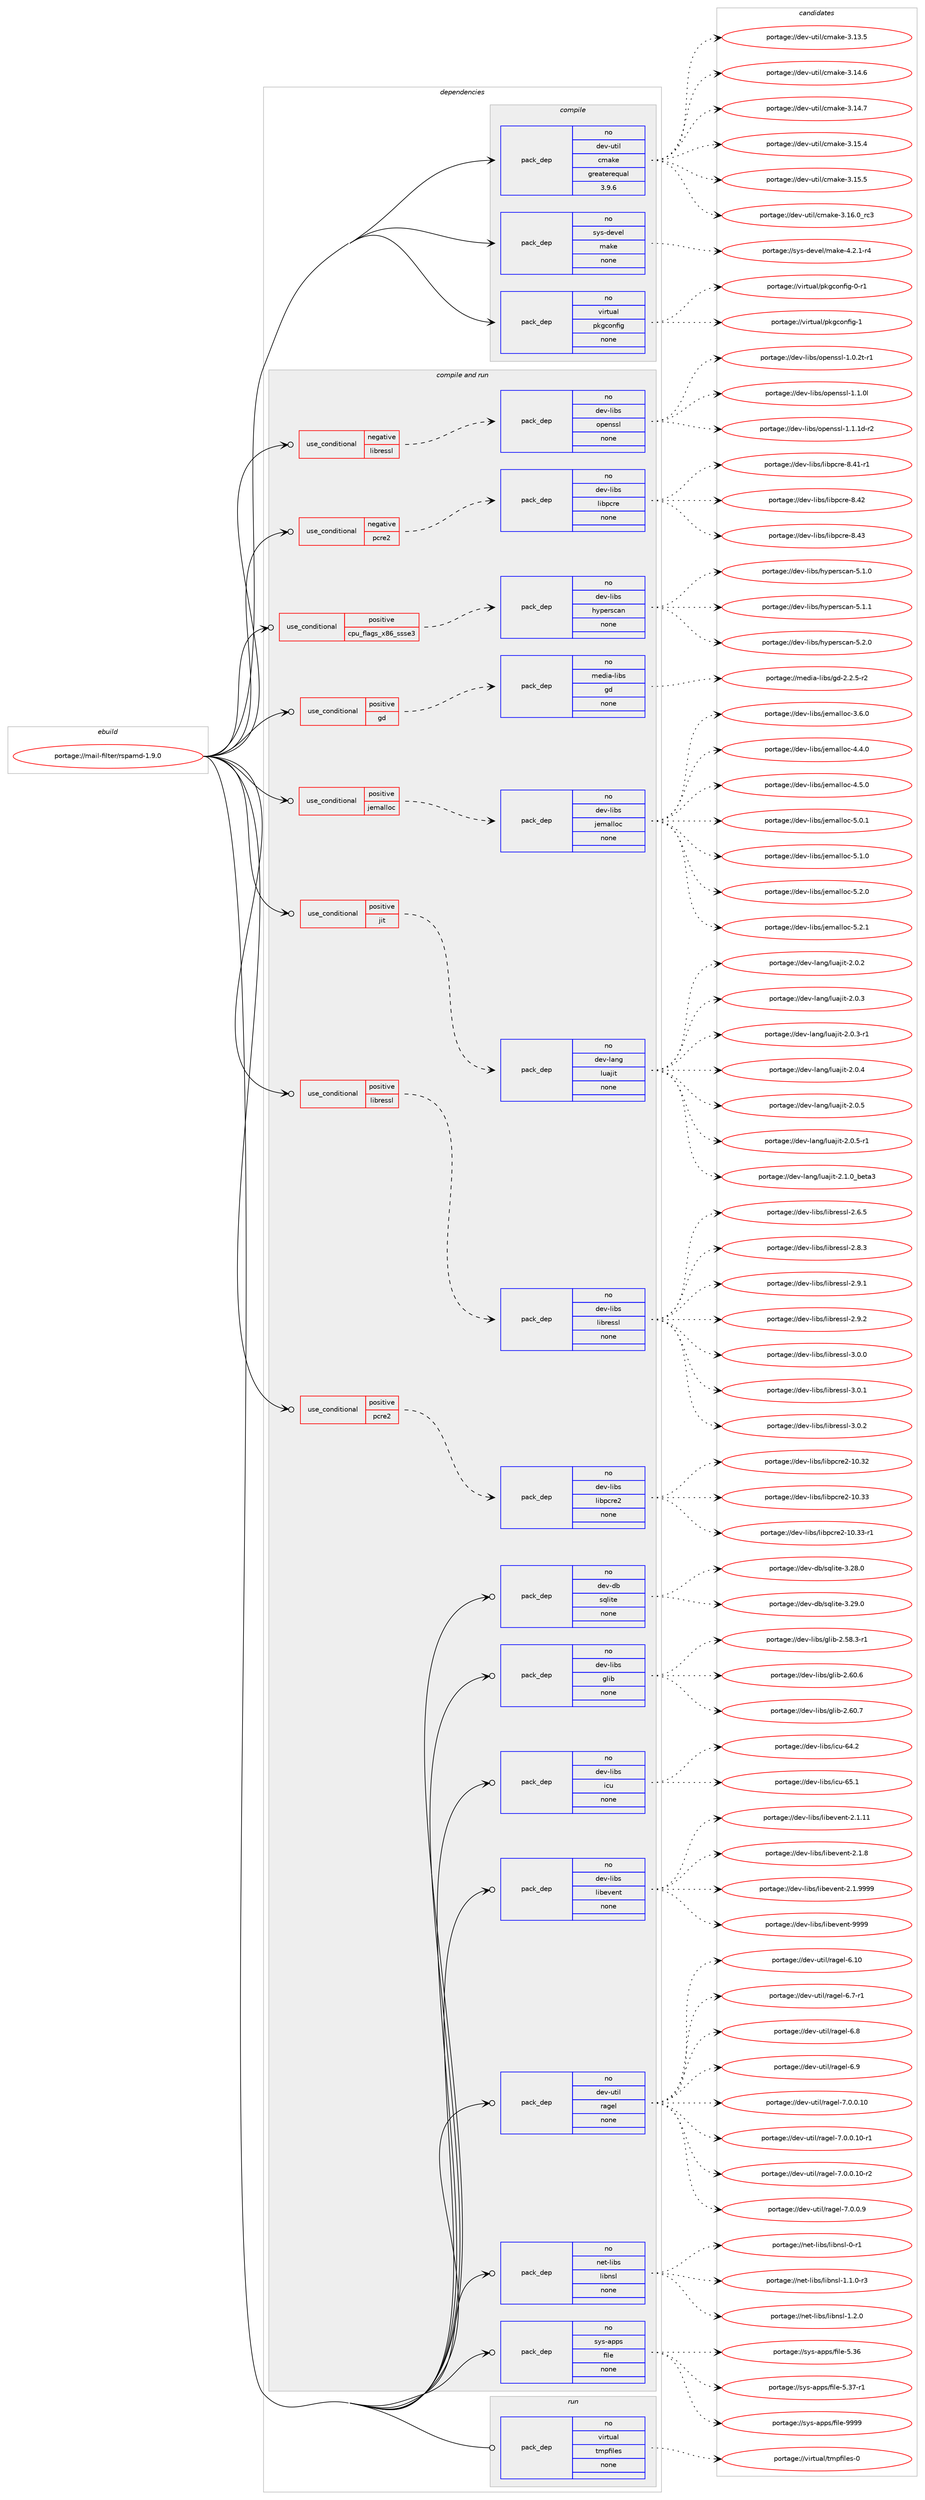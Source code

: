 digraph prolog {

# *************
# Graph options
# *************

newrank=true;
concentrate=true;
compound=true;
graph [rankdir=LR,fontname=Helvetica,fontsize=10,ranksep=1.5];#, ranksep=2.5, nodesep=0.2];
edge  [arrowhead=vee];
node  [fontname=Helvetica,fontsize=10];

# **********
# The ebuild
# **********

subgraph cluster_leftcol {
color=gray;
label=<<i>ebuild</i>>;
id [label="portage://mail-filter/rspamd-1.9.0", color=red, width=4, href="../mail-filter/rspamd-1.9.0.svg"];
}

# ****************
# The dependencies
# ****************

subgraph cluster_midcol {
color=gray;
label=<<i>dependencies</i>>;
subgraph cluster_compile {
fillcolor="#eeeeee";
style=filled;
label=<<i>compile</i>>;
subgraph pack224351 {
dependency306239 [label=<<TABLE BORDER="0" CELLBORDER="1" CELLSPACING="0" CELLPADDING="4" WIDTH="220"><TR><TD ROWSPAN="6" CELLPADDING="30">pack_dep</TD></TR><TR><TD WIDTH="110">no</TD></TR><TR><TD>dev-util</TD></TR><TR><TD>cmake</TD></TR><TR><TD>greaterequal</TD></TR><TR><TD>3.9.6</TD></TR></TABLE>>, shape=none, color=blue];
}
id:e -> dependency306239:w [weight=20,style="solid",arrowhead="vee"];
subgraph pack224352 {
dependency306240 [label=<<TABLE BORDER="0" CELLBORDER="1" CELLSPACING="0" CELLPADDING="4" WIDTH="220"><TR><TD ROWSPAN="6" CELLPADDING="30">pack_dep</TD></TR><TR><TD WIDTH="110">no</TD></TR><TR><TD>sys-devel</TD></TR><TR><TD>make</TD></TR><TR><TD>none</TD></TR><TR><TD></TD></TR></TABLE>>, shape=none, color=blue];
}
id:e -> dependency306240:w [weight=20,style="solid",arrowhead="vee"];
subgraph pack224353 {
dependency306241 [label=<<TABLE BORDER="0" CELLBORDER="1" CELLSPACING="0" CELLPADDING="4" WIDTH="220"><TR><TD ROWSPAN="6" CELLPADDING="30">pack_dep</TD></TR><TR><TD WIDTH="110">no</TD></TR><TR><TD>virtual</TD></TR><TR><TD>pkgconfig</TD></TR><TR><TD>none</TD></TR><TR><TD></TD></TR></TABLE>>, shape=none, color=blue];
}
id:e -> dependency306241:w [weight=20,style="solid",arrowhead="vee"];
}
subgraph cluster_compileandrun {
fillcolor="#eeeeee";
style=filled;
label=<<i>compile and run</i>>;
subgraph cond76974 {
dependency306242 [label=<<TABLE BORDER="0" CELLBORDER="1" CELLSPACING="0" CELLPADDING="4"><TR><TD ROWSPAN="3" CELLPADDING="10">use_conditional</TD></TR><TR><TD>negative</TD></TR><TR><TD>libressl</TD></TR></TABLE>>, shape=none, color=red];
subgraph pack224354 {
dependency306243 [label=<<TABLE BORDER="0" CELLBORDER="1" CELLSPACING="0" CELLPADDING="4" WIDTH="220"><TR><TD ROWSPAN="6" CELLPADDING="30">pack_dep</TD></TR><TR><TD WIDTH="110">no</TD></TR><TR><TD>dev-libs</TD></TR><TR><TD>openssl</TD></TR><TR><TD>none</TD></TR><TR><TD></TD></TR></TABLE>>, shape=none, color=blue];
}
dependency306242:e -> dependency306243:w [weight=20,style="dashed",arrowhead="vee"];
}
id:e -> dependency306242:w [weight=20,style="solid",arrowhead="odotvee"];
subgraph cond76975 {
dependency306244 [label=<<TABLE BORDER="0" CELLBORDER="1" CELLSPACING="0" CELLPADDING="4"><TR><TD ROWSPAN="3" CELLPADDING="10">use_conditional</TD></TR><TR><TD>negative</TD></TR><TR><TD>pcre2</TD></TR></TABLE>>, shape=none, color=red];
subgraph pack224355 {
dependency306245 [label=<<TABLE BORDER="0" CELLBORDER="1" CELLSPACING="0" CELLPADDING="4" WIDTH="220"><TR><TD ROWSPAN="6" CELLPADDING="30">pack_dep</TD></TR><TR><TD WIDTH="110">no</TD></TR><TR><TD>dev-libs</TD></TR><TR><TD>libpcre</TD></TR><TR><TD>none</TD></TR><TR><TD></TD></TR></TABLE>>, shape=none, color=blue];
}
dependency306244:e -> dependency306245:w [weight=20,style="dashed",arrowhead="vee"];
}
id:e -> dependency306244:w [weight=20,style="solid",arrowhead="odotvee"];
subgraph cond76976 {
dependency306246 [label=<<TABLE BORDER="0" CELLBORDER="1" CELLSPACING="0" CELLPADDING="4"><TR><TD ROWSPAN="3" CELLPADDING="10">use_conditional</TD></TR><TR><TD>positive</TD></TR><TR><TD>cpu_flags_x86_ssse3</TD></TR></TABLE>>, shape=none, color=red];
subgraph pack224356 {
dependency306247 [label=<<TABLE BORDER="0" CELLBORDER="1" CELLSPACING="0" CELLPADDING="4" WIDTH="220"><TR><TD ROWSPAN="6" CELLPADDING="30">pack_dep</TD></TR><TR><TD WIDTH="110">no</TD></TR><TR><TD>dev-libs</TD></TR><TR><TD>hyperscan</TD></TR><TR><TD>none</TD></TR><TR><TD></TD></TR></TABLE>>, shape=none, color=blue];
}
dependency306246:e -> dependency306247:w [weight=20,style="dashed",arrowhead="vee"];
}
id:e -> dependency306246:w [weight=20,style="solid",arrowhead="odotvee"];
subgraph cond76977 {
dependency306248 [label=<<TABLE BORDER="0" CELLBORDER="1" CELLSPACING="0" CELLPADDING="4"><TR><TD ROWSPAN="3" CELLPADDING="10">use_conditional</TD></TR><TR><TD>positive</TD></TR><TR><TD>gd</TD></TR></TABLE>>, shape=none, color=red];
subgraph pack224357 {
dependency306249 [label=<<TABLE BORDER="0" CELLBORDER="1" CELLSPACING="0" CELLPADDING="4" WIDTH="220"><TR><TD ROWSPAN="6" CELLPADDING="30">pack_dep</TD></TR><TR><TD WIDTH="110">no</TD></TR><TR><TD>media-libs</TD></TR><TR><TD>gd</TD></TR><TR><TD>none</TD></TR><TR><TD></TD></TR></TABLE>>, shape=none, color=blue];
}
dependency306248:e -> dependency306249:w [weight=20,style="dashed",arrowhead="vee"];
}
id:e -> dependency306248:w [weight=20,style="solid",arrowhead="odotvee"];
subgraph cond76978 {
dependency306250 [label=<<TABLE BORDER="0" CELLBORDER="1" CELLSPACING="0" CELLPADDING="4"><TR><TD ROWSPAN="3" CELLPADDING="10">use_conditional</TD></TR><TR><TD>positive</TD></TR><TR><TD>jemalloc</TD></TR></TABLE>>, shape=none, color=red];
subgraph pack224358 {
dependency306251 [label=<<TABLE BORDER="0" CELLBORDER="1" CELLSPACING="0" CELLPADDING="4" WIDTH="220"><TR><TD ROWSPAN="6" CELLPADDING="30">pack_dep</TD></TR><TR><TD WIDTH="110">no</TD></TR><TR><TD>dev-libs</TD></TR><TR><TD>jemalloc</TD></TR><TR><TD>none</TD></TR><TR><TD></TD></TR></TABLE>>, shape=none, color=blue];
}
dependency306250:e -> dependency306251:w [weight=20,style="dashed",arrowhead="vee"];
}
id:e -> dependency306250:w [weight=20,style="solid",arrowhead="odotvee"];
subgraph cond76979 {
dependency306252 [label=<<TABLE BORDER="0" CELLBORDER="1" CELLSPACING="0" CELLPADDING="4"><TR><TD ROWSPAN="3" CELLPADDING="10">use_conditional</TD></TR><TR><TD>positive</TD></TR><TR><TD>jit</TD></TR></TABLE>>, shape=none, color=red];
subgraph pack224359 {
dependency306253 [label=<<TABLE BORDER="0" CELLBORDER="1" CELLSPACING="0" CELLPADDING="4" WIDTH="220"><TR><TD ROWSPAN="6" CELLPADDING="30">pack_dep</TD></TR><TR><TD WIDTH="110">no</TD></TR><TR><TD>dev-lang</TD></TR><TR><TD>luajit</TD></TR><TR><TD>none</TD></TR><TR><TD></TD></TR></TABLE>>, shape=none, color=blue];
}
dependency306252:e -> dependency306253:w [weight=20,style="dashed",arrowhead="vee"];
}
id:e -> dependency306252:w [weight=20,style="solid",arrowhead="odotvee"];
subgraph cond76980 {
dependency306254 [label=<<TABLE BORDER="0" CELLBORDER="1" CELLSPACING="0" CELLPADDING="4"><TR><TD ROWSPAN="3" CELLPADDING="10">use_conditional</TD></TR><TR><TD>positive</TD></TR><TR><TD>libressl</TD></TR></TABLE>>, shape=none, color=red];
subgraph pack224360 {
dependency306255 [label=<<TABLE BORDER="0" CELLBORDER="1" CELLSPACING="0" CELLPADDING="4" WIDTH="220"><TR><TD ROWSPAN="6" CELLPADDING="30">pack_dep</TD></TR><TR><TD WIDTH="110">no</TD></TR><TR><TD>dev-libs</TD></TR><TR><TD>libressl</TD></TR><TR><TD>none</TD></TR><TR><TD></TD></TR></TABLE>>, shape=none, color=blue];
}
dependency306254:e -> dependency306255:w [weight=20,style="dashed",arrowhead="vee"];
}
id:e -> dependency306254:w [weight=20,style="solid",arrowhead="odotvee"];
subgraph cond76981 {
dependency306256 [label=<<TABLE BORDER="0" CELLBORDER="1" CELLSPACING="0" CELLPADDING="4"><TR><TD ROWSPAN="3" CELLPADDING="10">use_conditional</TD></TR><TR><TD>positive</TD></TR><TR><TD>pcre2</TD></TR></TABLE>>, shape=none, color=red];
subgraph pack224361 {
dependency306257 [label=<<TABLE BORDER="0" CELLBORDER="1" CELLSPACING="0" CELLPADDING="4" WIDTH="220"><TR><TD ROWSPAN="6" CELLPADDING="30">pack_dep</TD></TR><TR><TD WIDTH="110">no</TD></TR><TR><TD>dev-libs</TD></TR><TR><TD>libpcre2</TD></TR><TR><TD>none</TD></TR><TR><TD></TD></TR></TABLE>>, shape=none, color=blue];
}
dependency306256:e -> dependency306257:w [weight=20,style="dashed",arrowhead="vee"];
}
id:e -> dependency306256:w [weight=20,style="solid",arrowhead="odotvee"];
subgraph pack224362 {
dependency306258 [label=<<TABLE BORDER="0" CELLBORDER="1" CELLSPACING="0" CELLPADDING="4" WIDTH="220"><TR><TD ROWSPAN="6" CELLPADDING="30">pack_dep</TD></TR><TR><TD WIDTH="110">no</TD></TR><TR><TD>dev-db</TD></TR><TR><TD>sqlite</TD></TR><TR><TD>none</TD></TR><TR><TD></TD></TR></TABLE>>, shape=none, color=blue];
}
id:e -> dependency306258:w [weight=20,style="solid",arrowhead="odotvee"];
subgraph pack224363 {
dependency306259 [label=<<TABLE BORDER="0" CELLBORDER="1" CELLSPACING="0" CELLPADDING="4" WIDTH="220"><TR><TD ROWSPAN="6" CELLPADDING="30">pack_dep</TD></TR><TR><TD WIDTH="110">no</TD></TR><TR><TD>dev-libs</TD></TR><TR><TD>glib</TD></TR><TR><TD>none</TD></TR><TR><TD></TD></TR></TABLE>>, shape=none, color=blue];
}
id:e -> dependency306259:w [weight=20,style="solid",arrowhead="odotvee"];
subgraph pack224364 {
dependency306260 [label=<<TABLE BORDER="0" CELLBORDER="1" CELLSPACING="0" CELLPADDING="4" WIDTH="220"><TR><TD ROWSPAN="6" CELLPADDING="30">pack_dep</TD></TR><TR><TD WIDTH="110">no</TD></TR><TR><TD>dev-libs</TD></TR><TR><TD>icu</TD></TR><TR><TD>none</TD></TR><TR><TD></TD></TR></TABLE>>, shape=none, color=blue];
}
id:e -> dependency306260:w [weight=20,style="solid",arrowhead="odotvee"];
subgraph pack224365 {
dependency306261 [label=<<TABLE BORDER="0" CELLBORDER="1" CELLSPACING="0" CELLPADDING="4" WIDTH="220"><TR><TD ROWSPAN="6" CELLPADDING="30">pack_dep</TD></TR><TR><TD WIDTH="110">no</TD></TR><TR><TD>dev-libs</TD></TR><TR><TD>libevent</TD></TR><TR><TD>none</TD></TR><TR><TD></TD></TR></TABLE>>, shape=none, color=blue];
}
id:e -> dependency306261:w [weight=20,style="solid",arrowhead="odotvee"];
subgraph pack224366 {
dependency306262 [label=<<TABLE BORDER="0" CELLBORDER="1" CELLSPACING="0" CELLPADDING="4" WIDTH="220"><TR><TD ROWSPAN="6" CELLPADDING="30">pack_dep</TD></TR><TR><TD WIDTH="110">no</TD></TR><TR><TD>dev-util</TD></TR><TR><TD>ragel</TD></TR><TR><TD>none</TD></TR><TR><TD></TD></TR></TABLE>>, shape=none, color=blue];
}
id:e -> dependency306262:w [weight=20,style="solid",arrowhead="odotvee"];
subgraph pack224367 {
dependency306263 [label=<<TABLE BORDER="0" CELLBORDER="1" CELLSPACING="0" CELLPADDING="4" WIDTH="220"><TR><TD ROWSPAN="6" CELLPADDING="30">pack_dep</TD></TR><TR><TD WIDTH="110">no</TD></TR><TR><TD>net-libs</TD></TR><TR><TD>libnsl</TD></TR><TR><TD>none</TD></TR><TR><TD></TD></TR></TABLE>>, shape=none, color=blue];
}
id:e -> dependency306263:w [weight=20,style="solid",arrowhead="odotvee"];
subgraph pack224368 {
dependency306264 [label=<<TABLE BORDER="0" CELLBORDER="1" CELLSPACING="0" CELLPADDING="4" WIDTH="220"><TR><TD ROWSPAN="6" CELLPADDING="30">pack_dep</TD></TR><TR><TD WIDTH="110">no</TD></TR><TR><TD>sys-apps</TD></TR><TR><TD>file</TD></TR><TR><TD>none</TD></TR><TR><TD></TD></TR></TABLE>>, shape=none, color=blue];
}
id:e -> dependency306264:w [weight=20,style="solid",arrowhead="odotvee"];
}
subgraph cluster_run {
fillcolor="#eeeeee";
style=filled;
label=<<i>run</i>>;
subgraph pack224369 {
dependency306265 [label=<<TABLE BORDER="0" CELLBORDER="1" CELLSPACING="0" CELLPADDING="4" WIDTH="220"><TR><TD ROWSPAN="6" CELLPADDING="30">pack_dep</TD></TR><TR><TD WIDTH="110">no</TD></TR><TR><TD>virtual</TD></TR><TR><TD>tmpfiles</TD></TR><TR><TD>none</TD></TR><TR><TD></TD></TR></TABLE>>, shape=none, color=blue];
}
id:e -> dependency306265:w [weight=20,style="solid",arrowhead="odot"];
}
}

# **************
# The candidates
# **************

subgraph cluster_choices {
rank=same;
color=gray;
label=<<i>candidates</i>>;

subgraph choice224351 {
color=black;
nodesep=1;
choiceportage1001011184511711610510847991099710710145514649514653 [label="portage://dev-util/cmake-3.13.5", color=red, width=4,href="../dev-util/cmake-3.13.5.svg"];
choiceportage1001011184511711610510847991099710710145514649524654 [label="portage://dev-util/cmake-3.14.6", color=red, width=4,href="../dev-util/cmake-3.14.6.svg"];
choiceportage1001011184511711610510847991099710710145514649524655 [label="portage://dev-util/cmake-3.14.7", color=red, width=4,href="../dev-util/cmake-3.14.7.svg"];
choiceportage1001011184511711610510847991099710710145514649534652 [label="portage://dev-util/cmake-3.15.4", color=red, width=4,href="../dev-util/cmake-3.15.4.svg"];
choiceportage1001011184511711610510847991099710710145514649534653 [label="portage://dev-util/cmake-3.15.5", color=red, width=4,href="../dev-util/cmake-3.15.5.svg"];
choiceportage1001011184511711610510847991099710710145514649544648951149951 [label="portage://dev-util/cmake-3.16.0_rc3", color=red, width=4,href="../dev-util/cmake-3.16.0_rc3.svg"];
dependency306239:e -> choiceportage1001011184511711610510847991099710710145514649514653:w [style=dotted,weight="100"];
dependency306239:e -> choiceportage1001011184511711610510847991099710710145514649524654:w [style=dotted,weight="100"];
dependency306239:e -> choiceportage1001011184511711610510847991099710710145514649524655:w [style=dotted,weight="100"];
dependency306239:e -> choiceportage1001011184511711610510847991099710710145514649534652:w [style=dotted,weight="100"];
dependency306239:e -> choiceportage1001011184511711610510847991099710710145514649534653:w [style=dotted,weight="100"];
dependency306239:e -> choiceportage1001011184511711610510847991099710710145514649544648951149951:w [style=dotted,weight="100"];
}
subgraph choice224352 {
color=black;
nodesep=1;
choiceportage1151211154510010111810110847109971071014552465046494511452 [label="portage://sys-devel/make-4.2.1-r4", color=red, width=4,href="../sys-devel/make-4.2.1-r4.svg"];
dependency306240:e -> choiceportage1151211154510010111810110847109971071014552465046494511452:w [style=dotted,weight="100"];
}
subgraph choice224353 {
color=black;
nodesep=1;
choiceportage11810511411611797108471121071039911111010210510345484511449 [label="portage://virtual/pkgconfig-0-r1", color=red, width=4,href="../virtual/pkgconfig-0-r1.svg"];
choiceportage1181051141161179710847112107103991111101021051034549 [label="portage://virtual/pkgconfig-1", color=red, width=4,href="../virtual/pkgconfig-1.svg"];
dependency306241:e -> choiceportage11810511411611797108471121071039911111010210510345484511449:w [style=dotted,weight="100"];
dependency306241:e -> choiceportage1181051141161179710847112107103991111101021051034549:w [style=dotted,weight="100"];
}
subgraph choice224354 {
color=black;
nodesep=1;
choiceportage1001011184510810598115471111121011101151151084549464846501164511449 [label="portage://dev-libs/openssl-1.0.2t-r1", color=red, width=4,href="../dev-libs/openssl-1.0.2t-r1.svg"];
choiceportage100101118451081059811547111112101110115115108454946494648108 [label="portage://dev-libs/openssl-1.1.0l", color=red, width=4,href="../dev-libs/openssl-1.1.0l.svg"];
choiceportage1001011184510810598115471111121011101151151084549464946491004511450 [label="portage://dev-libs/openssl-1.1.1d-r2", color=red, width=4,href="../dev-libs/openssl-1.1.1d-r2.svg"];
dependency306243:e -> choiceportage1001011184510810598115471111121011101151151084549464846501164511449:w [style=dotted,weight="100"];
dependency306243:e -> choiceportage100101118451081059811547111112101110115115108454946494648108:w [style=dotted,weight="100"];
dependency306243:e -> choiceportage1001011184510810598115471111121011101151151084549464946491004511450:w [style=dotted,weight="100"];
}
subgraph choice224355 {
color=black;
nodesep=1;
choiceportage100101118451081059811547108105981129911410145564652494511449 [label="portage://dev-libs/libpcre-8.41-r1", color=red, width=4,href="../dev-libs/libpcre-8.41-r1.svg"];
choiceportage10010111845108105981154710810598112991141014556465250 [label="portage://dev-libs/libpcre-8.42", color=red, width=4,href="../dev-libs/libpcre-8.42.svg"];
choiceportage10010111845108105981154710810598112991141014556465251 [label="portage://dev-libs/libpcre-8.43", color=red, width=4,href="../dev-libs/libpcre-8.43.svg"];
dependency306245:e -> choiceportage100101118451081059811547108105981129911410145564652494511449:w [style=dotted,weight="100"];
dependency306245:e -> choiceportage10010111845108105981154710810598112991141014556465250:w [style=dotted,weight="100"];
dependency306245:e -> choiceportage10010111845108105981154710810598112991141014556465251:w [style=dotted,weight="100"];
}
subgraph choice224356 {
color=black;
nodesep=1;
choiceportage1001011184510810598115471041211121011141159997110455346494648 [label="portage://dev-libs/hyperscan-5.1.0", color=red, width=4,href="../dev-libs/hyperscan-5.1.0.svg"];
choiceportage1001011184510810598115471041211121011141159997110455346494649 [label="portage://dev-libs/hyperscan-5.1.1", color=red, width=4,href="../dev-libs/hyperscan-5.1.1.svg"];
choiceportage1001011184510810598115471041211121011141159997110455346504648 [label="portage://dev-libs/hyperscan-5.2.0", color=red, width=4,href="../dev-libs/hyperscan-5.2.0.svg"];
dependency306247:e -> choiceportage1001011184510810598115471041211121011141159997110455346494648:w [style=dotted,weight="100"];
dependency306247:e -> choiceportage1001011184510810598115471041211121011141159997110455346494649:w [style=dotted,weight="100"];
dependency306247:e -> choiceportage1001011184510810598115471041211121011141159997110455346504648:w [style=dotted,weight="100"];
}
subgraph choice224357 {
color=black;
nodesep=1;
choiceportage109101100105974510810598115471031004550465046534511450 [label="portage://media-libs/gd-2.2.5-r2", color=red, width=4,href="../media-libs/gd-2.2.5-r2.svg"];
dependency306249:e -> choiceportage109101100105974510810598115471031004550465046534511450:w [style=dotted,weight="100"];
}
subgraph choice224358 {
color=black;
nodesep=1;
choiceportage1001011184510810598115471061011099710810811199455146544648 [label="portage://dev-libs/jemalloc-3.6.0", color=red, width=4,href="../dev-libs/jemalloc-3.6.0.svg"];
choiceportage1001011184510810598115471061011099710810811199455246524648 [label="portage://dev-libs/jemalloc-4.4.0", color=red, width=4,href="../dev-libs/jemalloc-4.4.0.svg"];
choiceportage1001011184510810598115471061011099710810811199455246534648 [label="portage://dev-libs/jemalloc-4.5.0", color=red, width=4,href="../dev-libs/jemalloc-4.5.0.svg"];
choiceportage1001011184510810598115471061011099710810811199455346484649 [label="portage://dev-libs/jemalloc-5.0.1", color=red, width=4,href="../dev-libs/jemalloc-5.0.1.svg"];
choiceportage1001011184510810598115471061011099710810811199455346494648 [label="portage://dev-libs/jemalloc-5.1.0", color=red, width=4,href="../dev-libs/jemalloc-5.1.0.svg"];
choiceportage1001011184510810598115471061011099710810811199455346504648 [label="portage://dev-libs/jemalloc-5.2.0", color=red, width=4,href="../dev-libs/jemalloc-5.2.0.svg"];
choiceportage1001011184510810598115471061011099710810811199455346504649 [label="portage://dev-libs/jemalloc-5.2.1", color=red, width=4,href="../dev-libs/jemalloc-5.2.1.svg"];
dependency306251:e -> choiceportage1001011184510810598115471061011099710810811199455146544648:w [style=dotted,weight="100"];
dependency306251:e -> choiceportage1001011184510810598115471061011099710810811199455246524648:w [style=dotted,weight="100"];
dependency306251:e -> choiceportage1001011184510810598115471061011099710810811199455246534648:w [style=dotted,weight="100"];
dependency306251:e -> choiceportage1001011184510810598115471061011099710810811199455346484649:w [style=dotted,weight="100"];
dependency306251:e -> choiceportage1001011184510810598115471061011099710810811199455346494648:w [style=dotted,weight="100"];
dependency306251:e -> choiceportage1001011184510810598115471061011099710810811199455346504648:w [style=dotted,weight="100"];
dependency306251:e -> choiceportage1001011184510810598115471061011099710810811199455346504649:w [style=dotted,weight="100"];
}
subgraph choice224359 {
color=black;
nodesep=1;
choiceportage10010111845108971101034710811797106105116455046484650 [label="portage://dev-lang/luajit-2.0.2", color=red, width=4,href="../dev-lang/luajit-2.0.2.svg"];
choiceportage10010111845108971101034710811797106105116455046484651 [label="portage://dev-lang/luajit-2.0.3", color=red, width=4,href="../dev-lang/luajit-2.0.3.svg"];
choiceportage100101118451089711010347108117971061051164550464846514511449 [label="portage://dev-lang/luajit-2.0.3-r1", color=red, width=4,href="../dev-lang/luajit-2.0.3-r1.svg"];
choiceportage10010111845108971101034710811797106105116455046484652 [label="portage://dev-lang/luajit-2.0.4", color=red, width=4,href="../dev-lang/luajit-2.0.4.svg"];
choiceportage10010111845108971101034710811797106105116455046484653 [label="portage://dev-lang/luajit-2.0.5", color=red, width=4,href="../dev-lang/luajit-2.0.5.svg"];
choiceportage100101118451089711010347108117971061051164550464846534511449 [label="portage://dev-lang/luajit-2.0.5-r1", color=red, width=4,href="../dev-lang/luajit-2.0.5-r1.svg"];
choiceportage1001011184510897110103471081179710610511645504649464895981011169751 [label="portage://dev-lang/luajit-2.1.0_beta3", color=red, width=4,href="../dev-lang/luajit-2.1.0_beta3.svg"];
dependency306253:e -> choiceportage10010111845108971101034710811797106105116455046484650:w [style=dotted,weight="100"];
dependency306253:e -> choiceportage10010111845108971101034710811797106105116455046484651:w [style=dotted,weight="100"];
dependency306253:e -> choiceportage100101118451089711010347108117971061051164550464846514511449:w [style=dotted,weight="100"];
dependency306253:e -> choiceportage10010111845108971101034710811797106105116455046484652:w [style=dotted,weight="100"];
dependency306253:e -> choiceportage10010111845108971101034710811797106105116455046484653:w [style=dotted,weight="100"];
dependency306253:e -> choiceportage100101118451089711010347108117971061051164550464846534511449:w [style=dotted,weight="100"];
dependency306253:e -> choiceportage1001011184510897110103471081179710610511645504649464895981011169751:w [style=dotted,weight="100"];
}
subgraph choice224360 {
color=black;
nodesep=1;
choiceportage10010111845108105981154710810598114101115115108455046544653 [label="portage://dev-libs/libressl-2.6.5", color=red, width=4,href="../dev-libs/libressl-2.6.5.svg"];
choiceportage10010111845108105981154710810598114101115115108455046564651 [label="portage://dev-libs/libressl-2.8.3", color=red, width=4,href="../dev-libs/libressl-2.8.3.svg"];
choiceportage10010111845108105981154710810598114101115115108455046574649 [label="portage://dev-libs/libressl-2.9.1", color=red, width=4,href="../dev-libs/libressl-2.9.1.svg"];
choiceportage10010111845108105981154710810598114101115115108455046574650 [label="portage://dev-libs/libressl-2.9.2", color=red, width=4,href="../dev-libs/libressl-2.9.2.svg"];
choiceportage10010111845108105981154710810598114101115115108455146484648 [label="portage://dev-libs/libressl-3.0.0", color=red, width=4,href="../dev-libs/libressl-3.0.0.svg"];
choiceportage10010111845108105981154710810598114101115115108455146484649 [label="portage://dev-libs/libressl-3.0.1", color=red, width=4,href="../dev-libs/libressl-3.0.1.svg"];
choiceportage10010111845108105981154710810598114101115115108455146484650 [label="portage://dev-libs/libressl-3.0.2", color=red, width=4,href="../dev-libs/libressl-3.0.2.svg"];
dependency306255:e -> choiceportage10010111845108105981154710810598114101115115108455046544653:w [style=dotted,weight="100"];
dependency306255:e -> choiceportage10010111845108105981154710810598114101115115108455046564651:w [style=dotted,weight="100"];
dependency306255:e -> choiceportage10010111845108105981154710810598114101115115108455046574649:w [style=dotted,weight="100"];
dependency306255:e -> choiceportage10010111845108105981154710810598114101115115108455046574650:w [style=dotted,weight="100"];
dependency306255:e -> choiceportage10010111845108105981154710810598114101115115108455146484648:w [style=dotted,weight="100"];
dependency306255:e -> choiceportage10010111845108105981154710810598114101115115108455146484649:w [style=dotted,weight="100"];
dependency306255:e -> choiceportage10010111845108105981154710810598114101115115108455146484650:w [style=dotted,weight="100"];
}
subgraph choice224361 {
color=black;
nodesep=1;
choiceportage100101118451081059811547108105981129911410150454948465150 [label="portage://dev-libs/libpcre2-10.32", color=red, width=4,href="../dev-libs/libpcre2-10.32.svg"];
choiceportage100101118451081059811547108105981129911410150454948465151 [label="portage://dev-libs/libpcre2-10.33", color=red, width=4,href="../dev-libs/libpcre2-10.33.svg"];
choiceportage1001011184510810598115471081059811299114101504549484651514511449 [label="portage://dev-libs/libpcre2-10.33-r1", color=red, width=4,href="../dev-libs/libpcre2-10.33-r1.svg"];
dependency306257:e -> choiceportage100101118451081059811547108105981129911410150454948465150:w [style=dotted,weight="100"];
dependency306257:e -> choiceportage100101118451081059811547108105981129911410150454948465151:w [style=dotted,weight="100"];
dependency306257:e -> choiceportage1001011184510810598115471081059811299114101504549484651514511449:w [style=dotted,weight="100"];
}
subgraph choice224362 {
color=black;
nodesep=1;
choiceportage10010111845100984711511310810511610145514650564648 [label="portage://dev-db/sqlite-3.28.0", color=red, width=4,href="../dev-db/sqlite-3.28.0.svg"];
choiceportage10010111845100984711511310810511610145514650574648 [label="portage://dev-db/sqlite-3.29.0", color=red, width=4,href="../dev-db/sqlite-3.29.0.svg"];
dependency306258:e -> choiceportage10010111845100984711511310810511610145514650564648:w [style=dotted,weight="100"];
dependency306258:e -> choiceportage10010111845100984711511310810511610145514650574648:w [style=dotted,weight="100"];
}
subgraph choice224363 {
color=black;
nodesep=1;
choiceportage10010111845108105981154710310810598455046535646514511449 [label="portage://dev-libs/glib-2.58.3-r1", color=red, width=4,href="../dev-libs/glib-2.58.3-r1.svg"];
choiceportage1001011184510810598115471031081059845504654484654 [label="portage://dev-libs/glib-2.60.6", color=red, width=4,href="../dev-libs/glib-2.60.6.svg"];
choiceportage1001011184510810598115471031081059845504654484655 [label="portage://dev-libs/glib-2.60.7", color=red, width=4,href="../dev-libs/glib-2.60.7.svg"];
dependency306259:e -> choiceportage10010111845108105981154710310810598455046535646514511449:w [style=dotted,weight="100"];
dependency306259:e -> choiceportage1001011184510810598115471031081059845504654484654:w [style=dotted,weight="100"];
dependency306259:e -> choiceportage1001011184510810598115471031081059845504654484655:w [style=dotted,weight="100"];
}
subgraph choice224364 {
color=black;
nodesep=1;
choiceportage100101118451081059811547105991174554524650 [label="portage://dev-libs/icu-64.2", color=red, width=4,href="../dev-libs/icu-64.2.svg"];
choiceportage100101118451081059811547105991174554534649 [label="portage://dev-libs/icu-65.1", color=red, width=4,href="../dev-libs/icu-65.1.svg"];
dependency306260:e -> choiceportage100101118451081059811547105991174554524650:w [style=dotted,weight="100"];
dependency306260:e -> choiceportage100101118451081059811547105991174554534649:w [style=dotted,weight="100"];
}
subgraph choice224365 {
color=black;
nodesep=1;
choiceportage1001011184510810598115471081059810111810111011645504649464949 [label="portage://dev-libs/libevent-2.1.11", color=red, width=4,href="../dev-libs/libevent-2.1.11.svg"];
choiceportage10010111845108105981154710810598101118101110116455046494656 [label="portage://dev-libs/libevent-2.1.8", color=red, width=4,href="../dev-libs/libevent-2.1.8.svg"];
choiceportage10010111845108105981154710810598101118101110116455046494657575757 [label="portage://dev-libs/libevent-2.1.9999", color=red, width=4,href="../dev-libs/libevent-2.1.9999.svg"];
choiceportage100101118451081059811547108105981011181011101164557575757 [label="portage://dev-libs/libevent-9999", color=red, width=4,href="../dev-libs/libevent-9999.svg"];
dependency306261:e -> choiceportage1001011184510810598115471081059810111810111011645504649464949:w [style=dotted,weight="100"];
dependency306261:e -> choiceportage10010111845108105981154710810598101118101110116455046494656:w [style=dotted,weight="100"];
dependency306261:e -> choiceportage10010111845108105981154710810598101118101110116455046494657575757:w [style=dotted,weight="100"];
dependency306261:e -> choiceportage100101118451081059811547108105981011181011101164557575757:w [style=dotted,weight="100"];
}
subgraph choice224366 {
color=black;
nodesep=1;
choiceportage1001011184511711610510847114971031011084554464948 [label="portage://dev-util/ragel-6.10", color=red, width=4,href="../dev-util/ragel-6.10.svg"];
choiceportage100101118451171161051084711497103101108455446554511449 [label="portage://dev-util/ragel-6.7-r1", color=red, width=4,href="../dev-util/ragel-6.7-r1.svg"];
choiceportage10010111845117116105108471149710310110845544656 [label="portage://dev-util/ragel-6.8", color=red, width=4,href="../dev-util/ragel-6.8.svg"];
choiceportage10010111845117116105108471149710310110845544657 [label="portage://dev-util/ragel-6.9", color=red, width=4,href="../dev-util/ragel-6.9.svg"];
choiceportage100101118451171161051084711497103101108455546484648464948 [label="portage://dev-util/ragel-7.0.0.10", color=red, width=4,href="../dev-util/ragel-7.0.0.10.svg"];
choiceportage1001011184511711610510847114971031011084555464846484649484511449 [label="portage://dev-util/ragel-7.0.0.10-r1", color=red, width=4,href="../dev-util/ragel-7.0.0.10-r1.svg"];
choiceportage1001011184511711610510847114971031011084555464846484649484511450 [label="portage://dev-util/ragel-7.0.0.10-r2", color=red, width=4,href="../dev-util/ragel-7.0.0.10-r2.svg"];
choiceportage1001011184511711610510847114971031011084555464846484657 [label="portage://dev-util/ragel-7.0.0.9", color=red, width=4,href="../dev-util/ragel-7.0.0.9.svg"];
dependency306262:e -> choiceportage1001011184511711610510847114971031011084554464948:w [style=dotted,weight="100"];
dependency306262:e -> choiceportage100101118451171161051084711497103101108455446554511449:w [style=dotted,weight="100"];
dependency306262:e -> choiceportage10010111845117116105108471149710310110845544656:w [style=dotted,weight="100"];
dependency306262:e -> choiceportage10010111845117116105108471149710310110845544657:w [style=dotted,weight="100"];
dependency306262:e -> choiceportage100101118451171161051084711497103101108455546484648464948:w [style=dotted,weight="100"];
dependency306262:e -> choiceportage1001011184511711610510847114971031011084555464846484649484511449:w [style=dotted,weight="100"];
dependency306262:e -> choiceportage1001011184511711610510847114971031011084555464846484649484511450:w [style=dotted,weight="100"];
dependency306262:e -> choiceportage1001011184511711610510847114971031011084555464846484657:w [style=dotted,weight="100"];
}
subgraph choice224367 {
color=black;
nodesep=1;
choiceportage1101011164510810598115471081059811011510845484511449 [label="portage://net-libs/libnsl-0-r1", color=red, width=4,href="../net-libs/libnsl-0-r1.svg"];
choiceportage110101116451081059811547108105981101151084549464946484511451 [label="portage://net-libs/libnsl-1.1.0-r3", color=red, width=4,href="../net-libs/libnsl-1.1.0-r3.svg"];
choiceportage11010111645108105981154710810598110115108454946504648 [label="portage://net-libs/libnsl-1.2.0", color=red, width=4,href="../net-libs/libnsl-1.2.0.svg"];
dependency306263:e -> choiceportage1101011164510810598115471081059811011510845484511449:w [style=dotted,weight="100"];
dependency306263:e -> choiceportage110101116451081059811547108105981101151084549464946484511451:w [style=dotted,weight="100"];
dependency306263:e -> choiceportage11010111645108105981154710810598110115108454946504648:w [style=dotted,weight="100"];
}
subgraph choice224368 {
color=black;
nodesep=1;
choiceportage1151211154597112112115471021051081014553465154 [label="portage://sys-apps/file-5.36", color=red, width=4,href="../sys-apps/file-5.36.svg"];
choiceportage11512111545971121121154710210510810145534651554511449 [label="portage://sys-apps/file-5.37-r1", color=red, width=4,href="../sys-apps/file-5.37-r1.svg"];
choiceportage1151211154597112112115471021051081014557575757 [label="portage://sys-apps/file-9999", color=red, width=4,href="../sys-apps/file-9999.svg"];
dependency306264:e -> choiceportage1151211154597112112115471021051081014553465154:w [style=dotted,weight="100"];
dependency306264:e -> choiceportage11512111545971121121154710210510810145534651554511449:w [style=dotted,weight="100"];
dependency306264:e -> choiceportage1151211154597112112115471021051081014557575757:w [style=dotted,weight="100"];
}
subgraph choice224369 {
color=black;
nodesep=1;
choiceportage11810511411611797108471161091121021051081011154548 [label="portage://virtual/tmpfiles-0", color=red, width=4,href="../virtual/tmpfiles-0.svg"];
dependency306265:e -> choiceportage11810511411611797108471161091121021051081011154548:w [style=dotted,weight="100"];
}
}

}
